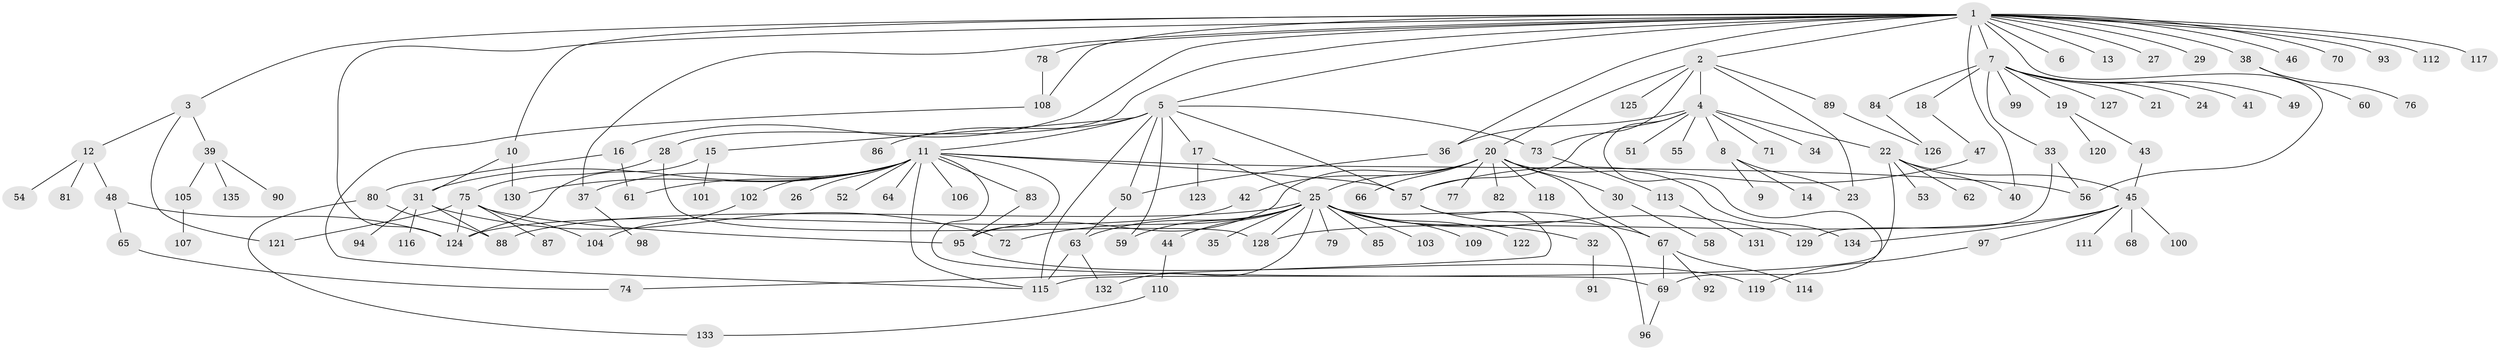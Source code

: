 // coarse degree distribution, {26: 0.009708737864077669, 7: 0.019417475728155338, 9: 0.009708737864077669, 10: 0.019417475728155338, 1: 0.5242718446601942, 11: 0.009708737864077669, 3: 0.13592233009708737, 18: 0.009708737864077669, 6: 0.038834951456310676, 17: 0.009708737864077669, 4: 0.038834951456310676, 2: 0.1553398058252427, 5: 0.009708737864077669, 8: 0.009708737864077669}
// Generated by graph-tools (version 1.1) at 2025/23/03/03/25 07:23:53]
// undirected, 135 vertices, 182 edges
graph export_dot {
graph [start="1"]
  node [color=gray90,style=filled];
  1;
  2;
  3;
  4;
  5;
  6;
  7;
  8;
  9;
  10;
  11;
  12;
  13;
  14;
  15;
  16;
  17;
  18;
  19;
  20;
  21;
  22;
  23;
  24;
  25;
  26;
  27;
  28;
  29;
  30;
  31;
  32;
  33;
  34;
  35;
  36;
  37;
  38;
  39;
  40;
  41;
  42;
  43;
  44;
  45;
  46;
  47;
  48;
  49;
  50;
  51;
  52;
  53;
  54;
  55;
  56;
  57;
  58;
  59;
  60;
  61;
  62;
  63;
  64;
  65;
  66;
  67;
  68;
  69;
  70;
  71;
  72;
  73;
  74;
  75;
  76;
  77;
  78;
  79;
  80;
  81;
  82;
  83;
  84;
  85;
  86;
  87;
  88;
  89;
  90;
  91;
  92;
  93;
  94;
  95;
  96;
  97;
  98;
  99;
  100;
  101;
  102;
  103;
  104;
  105;
  106;
  107;
  108;
  109;
  110;
  111;
  112;
  113;
  114;
  115;
  116;
  117;
  118;
  119;
  120;
  121;
  122;
  123;
  124;
  125;
  126;
  127;
  128;
  129;
  130;
  131;
  132;
  133;
  134;
  135;
  1 -- 2;
  1 -- 3;
  1 -- 5;
  1 -- 6;
  1 -- 7;
  1 -- 10;
  1 -- 13;
  1 -- 16;
  1 -- 27;
  1 -- 28;
  1 -- 29;
  1 -- 36;
  1 -- 37;
  1 -- 38;
  1 -- 40;
  1 -- 46;
  1 -- 56;
  1 -- 70;
  1 -- 78;
  1 -- 93;
  1 -- 108;
  1 -- 112;
  1 -- 117;
  1 -- 124;
  2 -- 4;
  2 -- 20;
  2 -- 23;
  2 -- 73;
  2 -- 89;
  2 -- 125;
  3 -- 12;
  3 -- 39;
  3 -- 121;
  4 -- 8;
  4 -- 22;
  4 -- 34;
  4 -- 36;
  4 -- 51;
  4 -- 55;
  4 -- 57;
  4 -- 69;
  4 -- 71;
  5 -- 11;
  5 -- 15;
  5 -- 17;
  5 -- 50;
  5 -- 57;
  5 -- 59;
  5 -- 73;
  5 -- 86;
  5 -- 115;
  7 -- 18;
  7 -- 19;
  7 -- 21;
  7 -- 24;
  7 -- 33;
  7 -- 41;
  7 -- 49;
  7 -- 84;
  7 -- 99;
  7 -- 127;
  8 -- 9;
  8 -- 14;
  8 -- 23;
  10 -- 31;
  10 -- 130;
  11 -- 26;
  11 -- 31;
  11 -- 37;
  11 -- 52;
  11 -- 56;
  11 -- 57;
  11 -- 61;
  11 -- 64;
  11 -- 69;
  11 -- 83;
  11 -- 95;
  11 -- 102;
  11 -- 106;
  11 -- 115;
  11 -- 130;
  12 -- 48;
  12 -- 54;
  12 -- 81;
  15 -- 101;
  15 -- 124;
  16 -- 61;
  16 -- 80;
  17 -- 25;
  17 -- 123;
  18 -- 47;
  19 -- 43;
  19 -- 120;
  20 -- 25;
  20 -- 30;
  20 -- 42;
  20 -- 66;
  20 -- 67;
  20 -- 77;
  20 -- 82;
  20 -- 95;
  20 -- 118;
  20 -- 134;
  22 -- 40;
  22 -- 45;
  22 -- 53;
  22 -- 62;
  22 -- 115;
  25 -- 32;
  25 -- 35;
  25 -- 44;
  25 -- 59;
  25 -- 63;
  25 -- 72;
  25 -- 79;
  25 -- 85;
  25 -- 88;
  25 -- 96;
  25 -- 103;
  25 -- 109;
  25 -- 122;
  25 -- 128;
  25 -- 129;
  25 -- 132;
  28 -- 75;
  28 -- 128;
  30 -- 58;
  31 -- 72;
  31 -- 88;
  31 -- 94;
  31 -- 116;
  32 -- 91;
  33 -- 56;
  33 -- 129;
  36 -- 50;
  37 -- 98;
  38 -- 60;
  38 -- 76;
  39 -- 90;
  39 -- 105;
  39 -- 135;
  42 -- 124;
  43 -- 45;
  44 -- 110;
  45 -- 68;
  45 -- 97;
  45 -- 100;
  45 -- 111;
  45 -- 128;
  45 -- 134;
  47 -- 57;
  48 -- 65;
  48 -- 124;
  50 -- 63;
  57 -- 67;
  57 -- 74;
  63 -- 115;
  63 -- 132;
  65 -- 74;
  67 -- 69;
  67 -- 92;
  67 -- 114;
  69 -- 96;
  73 -- 113;
  75 -- 87;
  75 -- 95;
  75 -- 104;
  75 -- 121;
  75 -- 124;
  78 -- 108;
  80 -- 88;
  80 -- 133;
  83 -- 95;
  84 -- 126;
  89 -- 126;
  95 -- 119;
  97 -- 119;
  102 -- 104;
  105 -- 107;
  108 -- 115;
  110 -- 133;
  113 -- 131;
}
